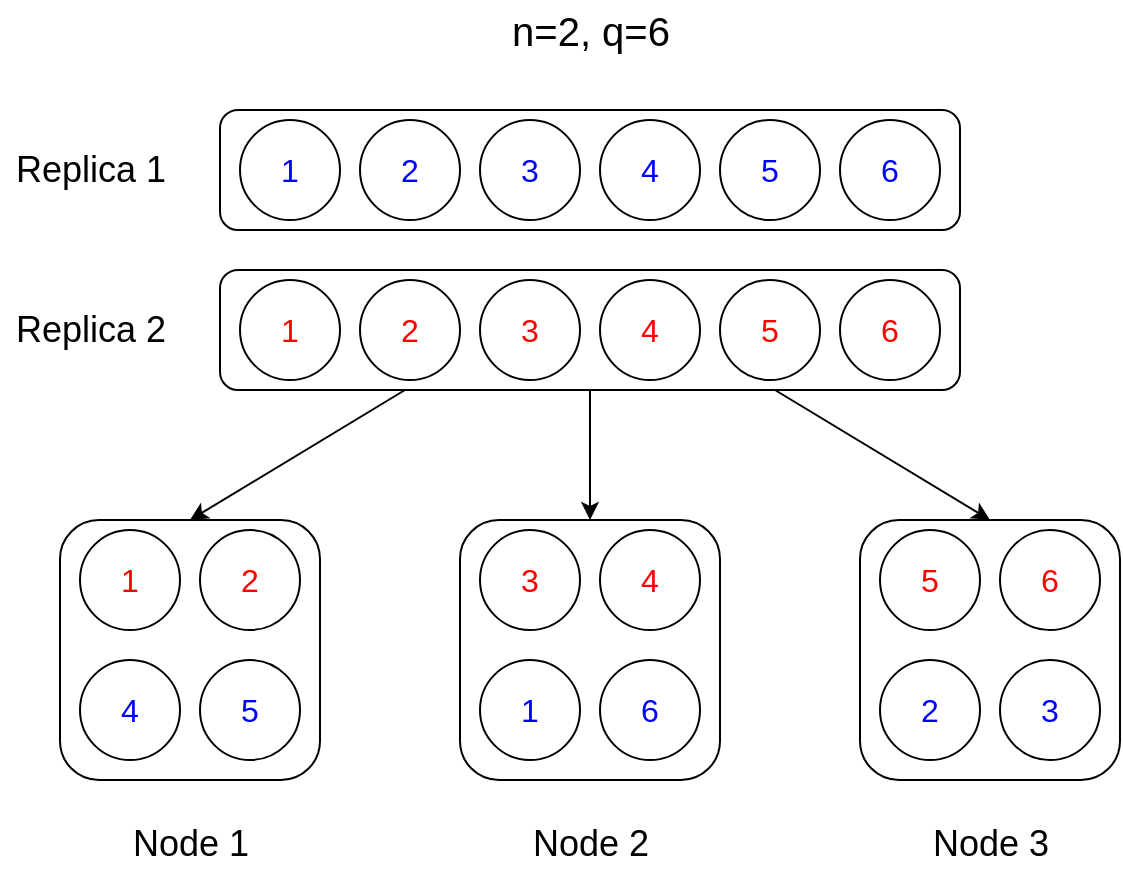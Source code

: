 <mxfile version="13.1.2" type="device"><diagram id="u6t3sF0vhpQRmKu3Oial" name="Page-1"><mxGraphModel dx="774" dy="499" grid="1" gridSize="10" guides="1" tooltips="1" connect="1" arrows="1" fold="1" page="1" pageScale="1" pageWidth="827" pageHeight="1169" math="0" shadow="0"><root><mxCell id="0"/><mxCell id="1" parent="0"/><mxCell id="CKs-5jBUsFuUh5XfveKg-17" value="" style="group" vertex="1" connectable="0" parent="1"><mxGeometry x="300" y="135" width="370" height="60" as="geometry"/></mxCell><mxCell id="CKs-5jBUsFuUh5XfveKg-1" value="" style="rounded=1;whiteSpace=wrap;html=1;fontSize=16;fontColor=#0000FF;" vertex="1" parent="CKs-5jBUsFuUh5XfveKg-17"><mxGeometry width="370" height="60" as="geometry"/></mxCell><mxCell id="CKs-5jBUsFuUh5XfveKg-3" value="1" style="ellipse;whiteSpace=wrap;html=1;aspect=fixed;fontSize=16;fontColor=#0000FF;" vertex="1" parent="CKs-5jBUsFuUh5XfveKg-17"><mxGeometry x="10" y="5" width="50" height="50" as="geometry"/></mxCell><mxCell id="CKs-5jBUsFuUh5XfveKg-4" value="2" style="ellipse;whiteSpace=wrap;html=1;aspect=fixed;fontSize=16;fontColor=#0000FF;" vertex="1" parent="CKs-5jBUsFuUh5XfveKg-17"><mxGeometry x="70" y="5" width="50" height="50" as="geometry"/></mxCell><mxCell id="CKs-5jBUsFuUh5XfveKg-5" value="3" style="ellipse;whiteSpace=wrap;html=1;aspect=fixed;fontSize=16;fontColor=#0000FF;" vertex="1" parent="CKs-5jBUsFuUh5XfveKg-17"><mxGeometry x="130" y="5" width="50" height="50" as="geometry"/></mxCell><mxCell id="CKs-5jBUsFuUh5XfveKg-6" value="4" style="ellipse;whiteSpace=wrap;html=1;aspect=fixed;fontSize=16;fontColor=#0000FF;" vertex="1" parent="CKs-5jBUsFuUh5XfveKg-17"><mxGeometry x="190" y="5" width="50" height="50" as="geometry"/></mxCell><mxCell id="CKs-5jBUsFuUh5XfveKg-7" value="5" style="ellipse;whiteSpace=wrap;html=1;aspect=fixed;fontSize=16;fontColor=#0000FF;" vertex="1" parent="CKs-5jBUsFuUh5XfveKg-17"><mxGeometry x="250" y="5" width="50" height="50" as="geometry"/></mxCell><mxCell id="CKs-5jBUsFuUh5XfveKg-8" value="6" style="ellipse;whiteSpace=wrap;html=1;aspect=fixed;fontSize=16;fontColor=#0000FF;" vertex="1" parent="CKs-5jBUsFuUh5XfveKg-17"><mxGeometry x="310" y="5" width="50" height="50" as="geometry"/></mxCell><mxCell id="CKs-5jBUsFuUh5XfveKg-18" value="" style="group;fontColor=#FF0000;" vertex="1" connectable="0" parent="1"><mxGeometry x="300" y="215" width="370" height="60" as="geometry"/></mxCell><mxCell id="CKs-5jBUsFuUh5XfveKg-19" value="" style="rounded=1;whiteSpace=wrap;html=1;fontSize=16;fontColor=#FF0000;" vertex="1" parent="CKs-5jBUsFuUh5XfveKg-18"><mxGeometry width="370" height="60" as="geometry"/></mxCell><mxCell id="CKs-5jBUsFuUh5XfveKg-20" value="1" style="ellipse;whiteSpace=wrap;html=1;aspect=fixed;fontSize=16;fontColor=#FF0000;" vertex="1" parent="CKs-5jBUsFuUh5XfveKg-18"><mxGeometry x="10" y="5" width="50" height="50" as="geometry"/></mxCell><mxCell id="CKs-5jBUsFuUh5XfveKg-21" value="2" style="ellipse;whiteSpace=wrap;html=1;aspect=fixed;fontSize=16;fontColor=#FF0000;" vertex="1" parent="CKs-5jBUsFuUh5XfveKg-18"><mxGeometry x="70" y="5" width="50" height="50" as="geometry"/></mxCell><mxCell id="CKs-5jBUsFuUh5XfveKg-22" value="3" style="ellipse;whiteSpace=wrap;html=1;aspect=fixed;fontSize=16;fontColor=#FF0000;" vertex="1" parent="CKs-5jBUsFuUh5XfveKg-18"><mxGeometry x="130" y="5" width="50" height="50" as="geometry"/></mxCell><mxCell id="CKs-5jBUsFuUh5XfveKg-23" value="4" style="ellipse;whiteSpace=wrap;html=1;aspect=fixed;fontSize=16;fontColor=#FF0000;" vertex="1" parent="CKs-5jBUsFuUh5XfveKg-18"><mxGeometry x="190" y="5" width="50" height="50" as="geometry"/></mxCell><mxCell id="CKs-5jBUsFuUh5XfveKg-24" value="5" style="ellipse;whiteSpace=wrap;html=1;aspect=fixed;fontSize=16;fontColor=#FF0000;" vertex="1" parent="CKs-5jBUsFuUh5XfveKg-18"><mxGeometry x="250" y="5" width="50" height="50" as="geometry"/></mxCell><mxCell id="CKs-5jBUsFuUh5XfveKg-25" value="6" style="ellipse;whiteSpace=wrap;html=1;aspect=fixed;fontSize=16;fontColor=#FF0000;" vertex="1" parent="CKs-5jBUsFuUh5XfveKg-18"><mxGeometry x="310" y="5" width="50" height="50" as="geometry"/></mxCell><mxCell id="CKs-5jBUsFuUh5XfveKg-26" value="n=2, q=6" style="text;html=1;align=center;verticalAlign=middle;resizable=0;points=[];autosize=1;fontSize=20;fontColor=#000000;" vertex="1" parent="1"><mxGeometry x="440" y="80" width="90" height="30" as="geometry"/></mxCell><mxCell id="CKs-5jBUsFuUh5XfveKg-34" value="" style="group" vertex="1" connectable="0" parent="1"><mxGeometry x="220" y="340" width="130" height="130" as="geometry"/></mxCell><mxCell id="CKs-5jBUsFuUh5XfveKg-28" value="" style="rounded=1;whiteSpace=wrap;html=1;fontSize=20;fontColor=#000000;" vertex="1" parent="CKs-5jBUsFuUh5XfveKg-34"><mxGeometry width="130" height="130" as="geometry"/></mxCell><mxCell id="CKs-5jBUsFuUh5XfveKg-30" value="1" style="ellipse;whiteSpace=wrap;html=1;aspect=fixed;fontSize=16;fontColor=#FF0000;" vertex="1" parent="CKs-5jBUsFuUh5XfveKg-34"><mxGeometry x="10" y="5" width="50" height="50" as="geometry"/></mxCell><mxCell id="CKs-5jBUsFuUh5XfveKg-31" value="2" style="ellipse;whiteSpace=wrap;html=1;aspect=fixed;fontSize=16;fontColor=#FF0000;" vertex="1" parent="CKs-5jBUsFuUh5XfveKg-34"><mxGeometry x="70" y="5" width="50" height="50" as="geometry"/></mxCell><mxCell id="CKs-5jBUsFuUh5XfveKg-32" value="4" style="ellipse;whiteSpace=wrap;html=1;aspect=fixed;fontSize=16;fontColor=#0000FF;" vertex="1" parent="CKs-5jBUsFuUh5XfveKg-34"><mxGeometry x="10" y="70" width="50" height="50" as="geometry"/></mxCell><mxCell id="CKs-5jBUsFuUh5XfveKg-33" value="5" style="ellipse;whiteSpace=wrap;html=1;aspect=fixed;fontSize=16;fontColor=#0000FF;" vertex="1" parent="CKs-5jBUsFuUh5XfveKg-34"><mxGeometry x="70" y="70" width="50" height="50" as="geometry"/></mxCell><mxCell id="CKs-5jBUsFuUh5XfveKg-35" value="" style="group" vertex="1" connectable="0" parent="1"><mxGeometry x="420" y="340" width="130" height="130" as="geometry"/></mxCell><mxCell id="CKs-5jBUsFuUh5XfveKg-36" value="" style="rounded=1;whiteSpace=wrap;html=1;fontSize=20;fontColor=#000000;" vertex="1" parent="CKs-5jBUsFuUh5XfveKg-35"><mxGeometry width="130" height="130" as="geometry"/></mxCell><mxCell id="CKs-5jBUsFuUh5XfveKg-37" value="3" style="ellipse;whiteSpace=wrap;html=1;aspect=fixed;fontSize=16;fontColor=#FF0000;" vertex="1" parent="CKs-5jBUsFuUh5XfveKg-35"><mxGeometry x="10" y="5" width="50" height="50" as="geometry"/></mxCell><mxCell id="CKs-5jBUsFuUh5XfveKg-38" value="4" style="ellipse;whiteSpace=wrap;html=1;aspect=fixed;fontSize=16;fontColor=#FF0000;" vertex="1" parent="CKs-5jBUsFuUh5XfveKg-35"><mxGeometry x="70" y="5" width="50" height="50" as="geometry"/></mxCell><mxCell id="CKs-5jBUsFuUh5XfveKg-39" value="1" style="ellipse;whiteSpace=wrap;html=1;aspect=fixed;fontSize=16;fontColor=#0000FF;" vertex="1" parent="CKs-5jBUsFuUh5XfveKg-35"><mxGeometry x="10" y="70" width="50" height="50" as="geometry"/></mxCell><mxCell id="CKs-5jBUsFuUh5XfveKg-40" value="6" style="ellipse;whiteSpace=wrap;html=1;aspect=fixed;fontSize=16;fontColor=#0000FF;" vertex="1" parent="CKs-5jBUsFuUh5XfveKg-35"><mxGeometry x="70" y="70" width="50" height="50" as="geometry"/></mxCell><mxCell id="CKs-5jBUsFuUh5XfveKg-41" value="" style="group" vertex="1" connectable="0" parent="1"><mxGeometry x="620" y="340" width="130" height="130" as="geometry"/></mxCell><mxCell id="CKs-5jBUsFuUh5XfveKg-42" value="" style="rounded=1;whiteSpace=wrap;html=1;fontSize=20;fontColor=#000000;" vertex="1" parent="CKs-5jBUsFuUh5XfveKg-41"><mxGeometry width="130" height="130" as="geometry"/></mxCell><mxCell id="CKs-5jBUsFuUh5XfveKg-43" value="5" style="ellipse;whiteSpace=wrap;html=1;aspect=fixed;fontSize=16;fontColor=#FF0000;" vertex="1" parent="CKs-5jBUsFuUh5XfveKg-41"><mxGeometry x="10" y="5" width="50" height="50" as="geometry"/></mxCell><mxCell id="CKs-5jBUsFuUh5XfveKg-44" value="6" style="ellipse;whiteSpace=wrap;html=1;aspect=fixed;fontSize=16;fontColor=#FF0000;" vertex="1" parent="CKs-5jBUsFuUh5XfveKg-41"><mxGeometry x="70" y="5" width="50" height="50" as="geometry"/></mxCell><mxCell id="CKs-5jBUsFuUh5XfveKg-45" value="2" style="ellipse;whiteSpace=wrap;html=1;aspect=fixed;fontSize=16;fontColor=#0000FF;" vertex="1" parent="CKs-5jBUsFuUh5XfveKg-41"><mxGeometry x="10" y="70" width="50" height="50" as="geometry"/></mxCell><mxCell id="CKs-5jBUsFuUh5XfveKg-46" value="3" style="ellipse;whiteSpace=wrap;html=1;aspect=fixed;fontSize=16;fontColor=#0000FF;" vertex="1" parent="CKs-5jBUsFuUh5XfveKg-41"><mxGeometry x="70" y="70" width="50" height="50" as="geometry"/></mxCell><mxCell id="CKs-5jBUsFuUh5XfveKg-47" style="rounded=0;orthogonalLoop=1;jettySize=auto;html=1;exitX=0.25;exitY=1;exitDx=0;exitDy=0;entryX=0.5;entryY=0;entryDx=0;entryDy=0;fontSize=20;fontColor=#000000;" edge="1" parent="1" source="CKs-5jBUsFuUh5XfveKg-19" target="CKs-5jBUsFuUh5XfveKg-28"><mxGeometry relative="1" as="geometry"/></mxCell><mxCell id="CKs-5jBUsFuUh5XfveKg-48" style="edgeStyle=none;rounded=0;orthogonalLoop=1;jettySize=auto;html=1;exitX=0.5;exitY=1;exitDx=0;exitDy=0;entryX=0.5;entryY=0;entryDx=0;entryDy=0;fontSize=20;fontColor=#000000;" edge="1" parent="1" source="CKs-5jBUsFuUh5XfveKg-19" target="CKs-5jBUsFuUh5XfveKg-36"><mxGeometry relative="1" as="geometry"/></mxCell><mxCell id="CKs-5jBUsFuUh5XfveKg-49" style="edgeStyle=none;rounded=0;orthogonalLoop=1;jettySize=auto;html=1;exitX=0.75;exitY=1;exitDx=0;exitDy=0;entryX=0.5;entryY=0;entryDx=0;entryDy=0;fontSize=20;fontColor=#000000;" edge="1" parent="1" source="CKs-5jBUsFuUh5XfveKg-19" target="CKs-5jBUsFuUh5XfveKg-42"><mxGeometry relative="1" as="geometry"/></mxCell><mxCell id="CKs-5jBUsFuUh5XfveKg-50" value="Node 1" style="text;html=1;align=center;verticalAlign=middle;resizable=0;points=[];autosize=1;fontSize=18;fontColor=#000000;" vertex="1" parent="1"><mxGeometry x="250" y="487" width="70" height="30" as="geometry"/></mxCell><mxCell id="CKs-5jBUsFuUh5XfveKg-51" value="Node 2" style="text;html=1;align=center;verticalAlign=middle;resizable=0;points=[];autosize=1;fontSize=18;fontColor=#000000;" vertex="1" parent="1"><mxGeometry x="450" y="487" width="70" height="30" as="geometry"/></mxCell><mxCell id="CKs-5jBUsFuUh5XfveKg-52" value="Node 3" style="text;html=1;align=center;verticalAlign=middle;resizable=0;points=[];autosize=1;fontSize=18;fontColor=#000000;" vertex="1" parent="1"><mxGeometry x="650" y="487" width="70" height="30" as="geometry"/></mxCell><mxCell id="CKs-5jBUsFuUh5XfveKg-53" value="Replica 1" style="text;html=1;align=center;verticalAlign=middle;resizable=0;points=[];autosize=1;fontSize=18;fontColor=#000000;" vertex="1" parent="1"><mxGeometry x="190" y="150" width="90" height="30" as="geometry"/></mxCell><mxCell id="CKs-5jBUsFuUh5XfveKg-54" value="Replica 2" style="text;html=1;align=center;verticalAlign=middle;resizable=0;points=[];autosize=1;fontSize=18;fontColor=#000000;" vertex="1" parent="1"><mxGeometry x="190" y="230" width="90" height="30" as="geometry"/></mxCell></root></mxGraphModel></diagram></mxfile>